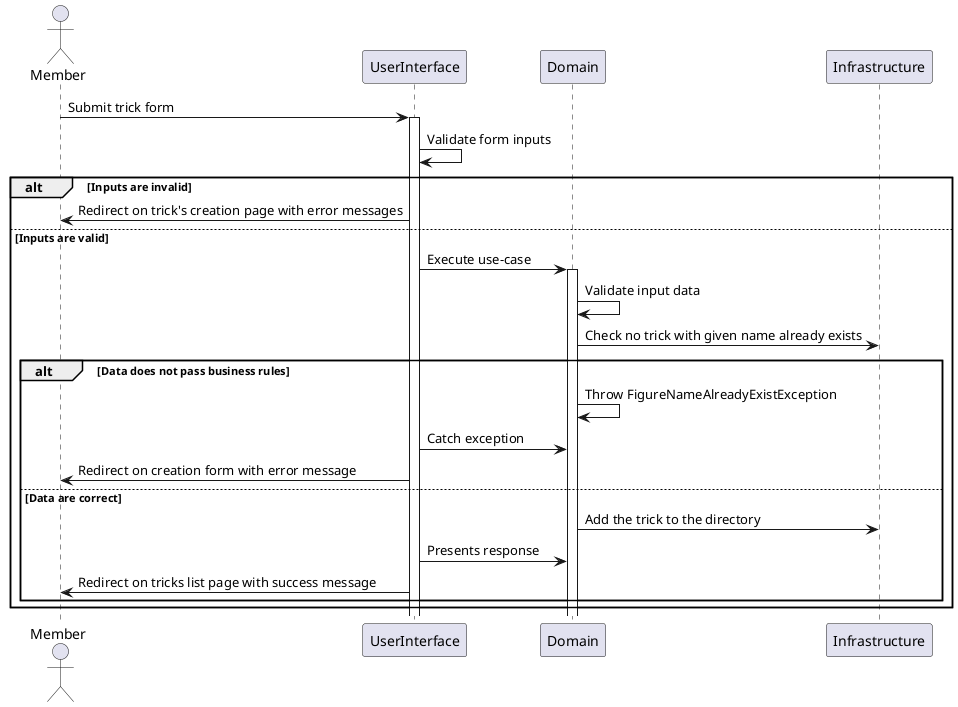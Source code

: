 @startuml
'https://plantuml.com/sequence-diagram

actor Member

Member -> UserInterface: Submit trick form
activate UserInterface
UserInterface -> UserInterface: Validate form inputs

alt Inputs are invalid
    UserInterface -> Member: Redirect on trick's creation page with error messages
else Inputs are valid
    UserInterface -> Domain: Execute use-case
    activate Domain
    Domain -> Domain: Validate input data
    Domain -> Infrastructure: Check no trick with given name already exists
    alt Data does not pass business rules
        Domain -> Domain: Throw FigureNameAlreadyExistException
        UserInterface -> Domain:  Catch exception
        UserInterface -> Member: Redirect on creation form with error message
    else Data are correct
        Domain -> Infrastructure: Add the trick to the directory
        UserInterface -> Domain: Presents response
        UserInterface -> Member: Redirect on tricks list page with success message
    end
end

@enduml
